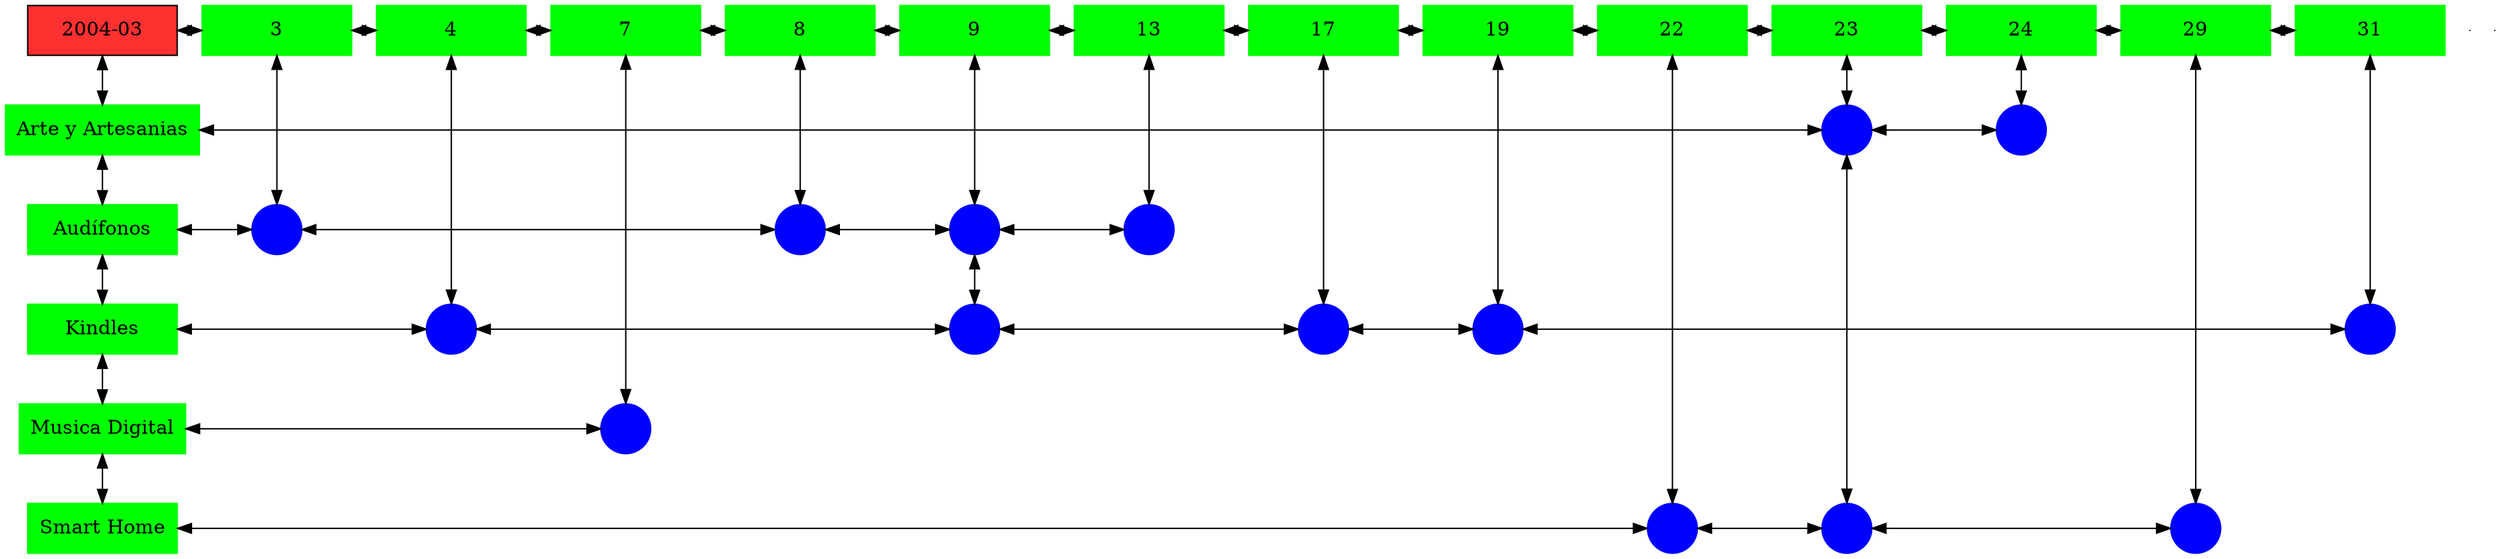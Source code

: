 digraph G{
node[shape="box"];
nodeMt[ label = "2004-03", width = 1.5, style = filled, fillcolor = firebrick1, group = 1 ];
e0[ shape = point, width = 0 ];
e1[ shape = point, width = 0 ];
node0xc00218fbd0[label="3",color=green,style =filled,width = 1.5 group=3];
nodeMt->node0xc00218fbd0[dir="both"];
{rank=same;nodeMt;node0xc00218fbd0;}
node0xc002125e00[label="4",color=green,style =filled,width = 1.5 group=4];
node0xc00218fbd0->node0xc002125e00[dir="both"];
{rank=same;node0xc00218fbd0;node0xc002125e00;}
node0xc0022840f0[label="7",color=green,style =filled,width = 1.5 group=7];
node0xc002125e00->node0xc0022840f0[dir="both"];
{rank=same;node0xc002125e00;node0xc0022840f0;}
node0xc002118c80[label="8",color=green,style =filled,width = 1.5 group=8];
node0xc0022840f0->node0xc002118c80[dir="both"];
{rank=same;node0xc0022840f0;node0xc002118c80;}
node0xc001e2cbe0[label="9",color=green,style =filled,width = 1.5 group=9];
node0xc002118c80->node0xc001e2cbe0[dir="both"];
{rank=same;node0xc002118c80;node0xc001e2cbe0;}
node0xc001f87ef0[label="13",color=green,style =filled,width = 1.5 group=13];
node0xc001e2cbe0->node0xc001f87ef0[dir="both"];
{rank=same;node0xc001e2cbe0;node0xc001f87ef0;}
node0xc001f4ad70[label="17",color=green,style =filled,width = 1.5 group=17];
node0xc001f87ef0->node0xc001f4ad70[dir="both"];
{rank=same;node0xc001f87ef0;node0xc001f4ad70;}
node0xc001e54dc0[label="19",color=green,style =filled,width = 1.5 group=19];
node0xc001f4ad70->node0xc001e54dc0[dir="both"];
{rank=same;node0xc001f4ad70;node0xc001e54dc0;}
node0xc0020bed20[label="22",color=green,style =filled,width = 1.5 group=22];
node0xc001e54dc0->node0xc0020bed20[dir="both"];
{rank=same;node0xc001e54dc0;node0xc0020bed20;}
node0xc001ee4aa0[label="23",color=green,style =filled,width = 1.5 group=23];
node0xc0020bed20->node0xc001ee4aa0[dir="both"];
{rank=same;node0xc0020bed20;node0xc001ee4aa0;}
node0xc00218e500[label="24",color=green,style =filled,width = 1.5 group=24];
node0xc001ee4aa0->node0xc00218e500[dir="both"];
{rank=same;node0xc001ee4aa0;node0xc00218e500;}
node0xc00218e640[label="29",color=green,style =filled,width = 1.5 group=29];
node0xc00218e500->node0xc00218e640[dir="both"];
{rank=same;node0xc00218e500;node0xc00218e640;}
node0xc0020f3c20[label="31",color=green,style =filled,width = 1.5 group=31];
node0xc00218e640->node0xc0020f3c20[dir="both"];
{rank=same;node0xc00218e640;node0xc0020f3c20;}
node0xc001fb2550[label="Arte y Artesanias",color=green,style =filled width = 1.5 group=1];
node0xc001fb4180[label="",color=blue,style =filled, width = 0.5 group=23 shape=circle];
node0xc001fb2550->node0xc001fb4180[dir="both"];
{rank=same;node0xc001fb2550;node0xc001fb4180;}
node0xc002185a00[label="",color=blue,style =filled, width = 0.5 group=24 shape=circle];
node0xc001fb4180->node0xc002185a00[dir="both"];
{rank=same;node0xc002185a00;node0xc001fb4180;}
node0xc001f87ea0[label="Audífonos",color=green,style =filled width = 1.5 group=1];
node0xc002198d80[label="",color=blue,style =filled, width = 0.5 group=3 shape=circle];
node0xc001f87ea0->node0xc002198d80[dir="both"];
{rank=same;node0xc001f87ea0;node0xc002198d80;}
node0xc002114b80[label="",color=blue,style =filled, width = 0.5 group=8 shape=circle];
node0xc002198d80->node0xc002114b80[dir="both"];
{rank=same;node0xc002114b80;node0xc002198d80;}
node0xc0020fe680[label="",color=blue,style =filled, width = 0.5 group=9 shape=circle];
node0xc002114b80->node0xc0020fe680[dir="both"];
{rank=same;node0xc0020fe680;node0xc002114b80;}
node0xc001f89300[label="",color=blue,style =filled, width = 0.5 group=13 shape=circle];
node0xc0020fe680->node0xc001f89300[dir="both"];
{rank=same;node0xc001f89300;node0xc0020fe680;}
node0xc001e2cb90[label="Kindles",color=green,style =filled width = 1.5 group=1];
node0xc00212b200[label="",color=blue,style =filled, width = 0.5 group=4 shape=circle];
node0xc001e2cb90->node0xc00212b200[dir="both"];
{rank=same;node0xc001e2cb90;node0xc00212b200;}
node0xc001e2a680[label="",color=blue,style =filled, width = 0.5 group=9 shape=circle];
node0xc00212b200->node0xc001e2a680[dir="both"];
{rank=same;node0xc001e2a680;node0xc00212b200;}
node0xc001f41680[label="",color=blue,style =filled, width = 0.5 group=17 shape=circle];
node0xc001e2a680->node0xc001f41680[dir="both"];
{rank=same;node0xc001f41680;node0xc001e2a680;}
node0xc001e45b80[label="",color=blue,style =filled, width = 0.5 group=19 shape=circle];
node0xc001f41680->node0xc001e45b80[dir="both"];
{rank=same;node0xc001e45b80;node0xc001f41680;}
node0xc0020fe580[label="",color=blue,style =filled, width = 0.5 group=31 shape=circle];
node0xc001e45b80->node0xc0020fe580[dir="both"];
{rank=same;node0xc0020fe580;node0xc001e45b80;}
node0xc0022840a0[label="Musica Digital",color=green,style =filled width = 1.5 group=1];
node0xc002271f00[label="",color=blue,style =filled, width = 0.5 group=7 shape=circle];
node0xc0022840a0->node0xc002271f00[dir="both"];
{rank=same;node0xc0022840a0;node0xc002271f00;}
node0xc001ee4a50[label="Smart Home",color=green,style =filled width = 1.5 group=1];
node0xc0020bcf00[label="",color=blue,style =filled, width = 0.5 group=22 shape=circle];
node0xc001ee4a50->node0xc0020bcf00[dir="both"];
{rank=same;node0xc001ee4a50;node0xc0020bcf00;}
node0xc001ee2680[label="",color=blue,style =filled, width = 0.5 group=23 shape=circle];
node0xc0020bcf00->node0xc001ee2680[dir="both"];
{rank=same;node0xc001ee2680;node0xc0020bcf00;}
node0xc002185b00[label="",color=blue,style =filled, width = 0.5 group=29 shape=circle];
node0xc001ee2680->node0xc002185b00[dir="both"];
{rank=same;node0xc002185b00;node0xc001ee2680;}
node0xc00218fbd0->node0xc002198d80[dir="both"];
node0xc002125e00->node0xc00212b200[dir="both"];
node0xc0022840f0->node0xc002271f00[dir="both"];
node0xc002118c80->node0xc002114b80[dir="both"];
node0xc001e2cbe0->node0xc0020fe680[dir="both"];
node0xc0020fe680->node0xc001e2a680[dir="both"];
node0xc001f87ef0->node0xc001f89300[dir="both"];
node0xc001f4ad70->node0xc001f41680[dir="both"];
node0xc001e54dc0->node0xc001e45b80[dir="both"];
node0xc0020bed20->node0xc0020bcf00[dir="both"];
node0xc001ee4aa0->node0xc001fb4180[dir="both"];
node0xc001fb4180->node0xc001ee2680[dir="both"];
node0xc00218e500->node0xc002185a00[dir="both"];
node0xc00218e640->node0xc002185b00[dir="both"];
node0xc0020f3c20->node0xc0020fe580[dir="both"];
nodeMt->node0xc001fb2550[dir="both"];
node0xc001fb2550->node0xc001f87ea0[dir="both"];
node0xc001f87ea0->node0xc001e2cb90[dir="both"];
node0xc001e2cb90->node0xc0022840a0[dir="both"];
node0xc0022840a0->node0xc001ee4a50[dir="both"];
}
